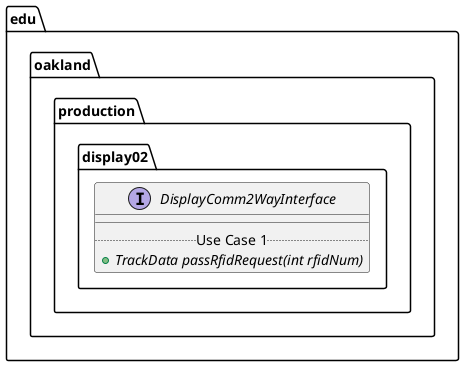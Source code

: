 @startuml DisplayComm2WayInterface

package edu.oakland.production.display02 {
    interface DisplayComm2WayInterface {
        __
        .. Use Case 1 ..
        {abstract} + TrackData passRfidRequest(int rfidNum)
    }
}

@enduml
